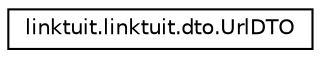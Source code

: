 digraph "Graphical Class Hierarchy"
{
 // LATEX_PDF_SIZE
  edge [fontname="Helvetica",fontsize="10",labelfontname="Helvetica",labelfontsize="10"];
  node [fontname="Helvetica",fontsize="10",shape=record];
  rankdir="LR";
  Node0 [label="linktuit.linktuit.dto.UrlDTO",height=0.2,width=0.4,color="black", fillcolor="white", style="filled",URL="$classlinktuit_1_1linktuit_1_1dto_1_1_url_d_t_o.html",tooltip=" "];
}
